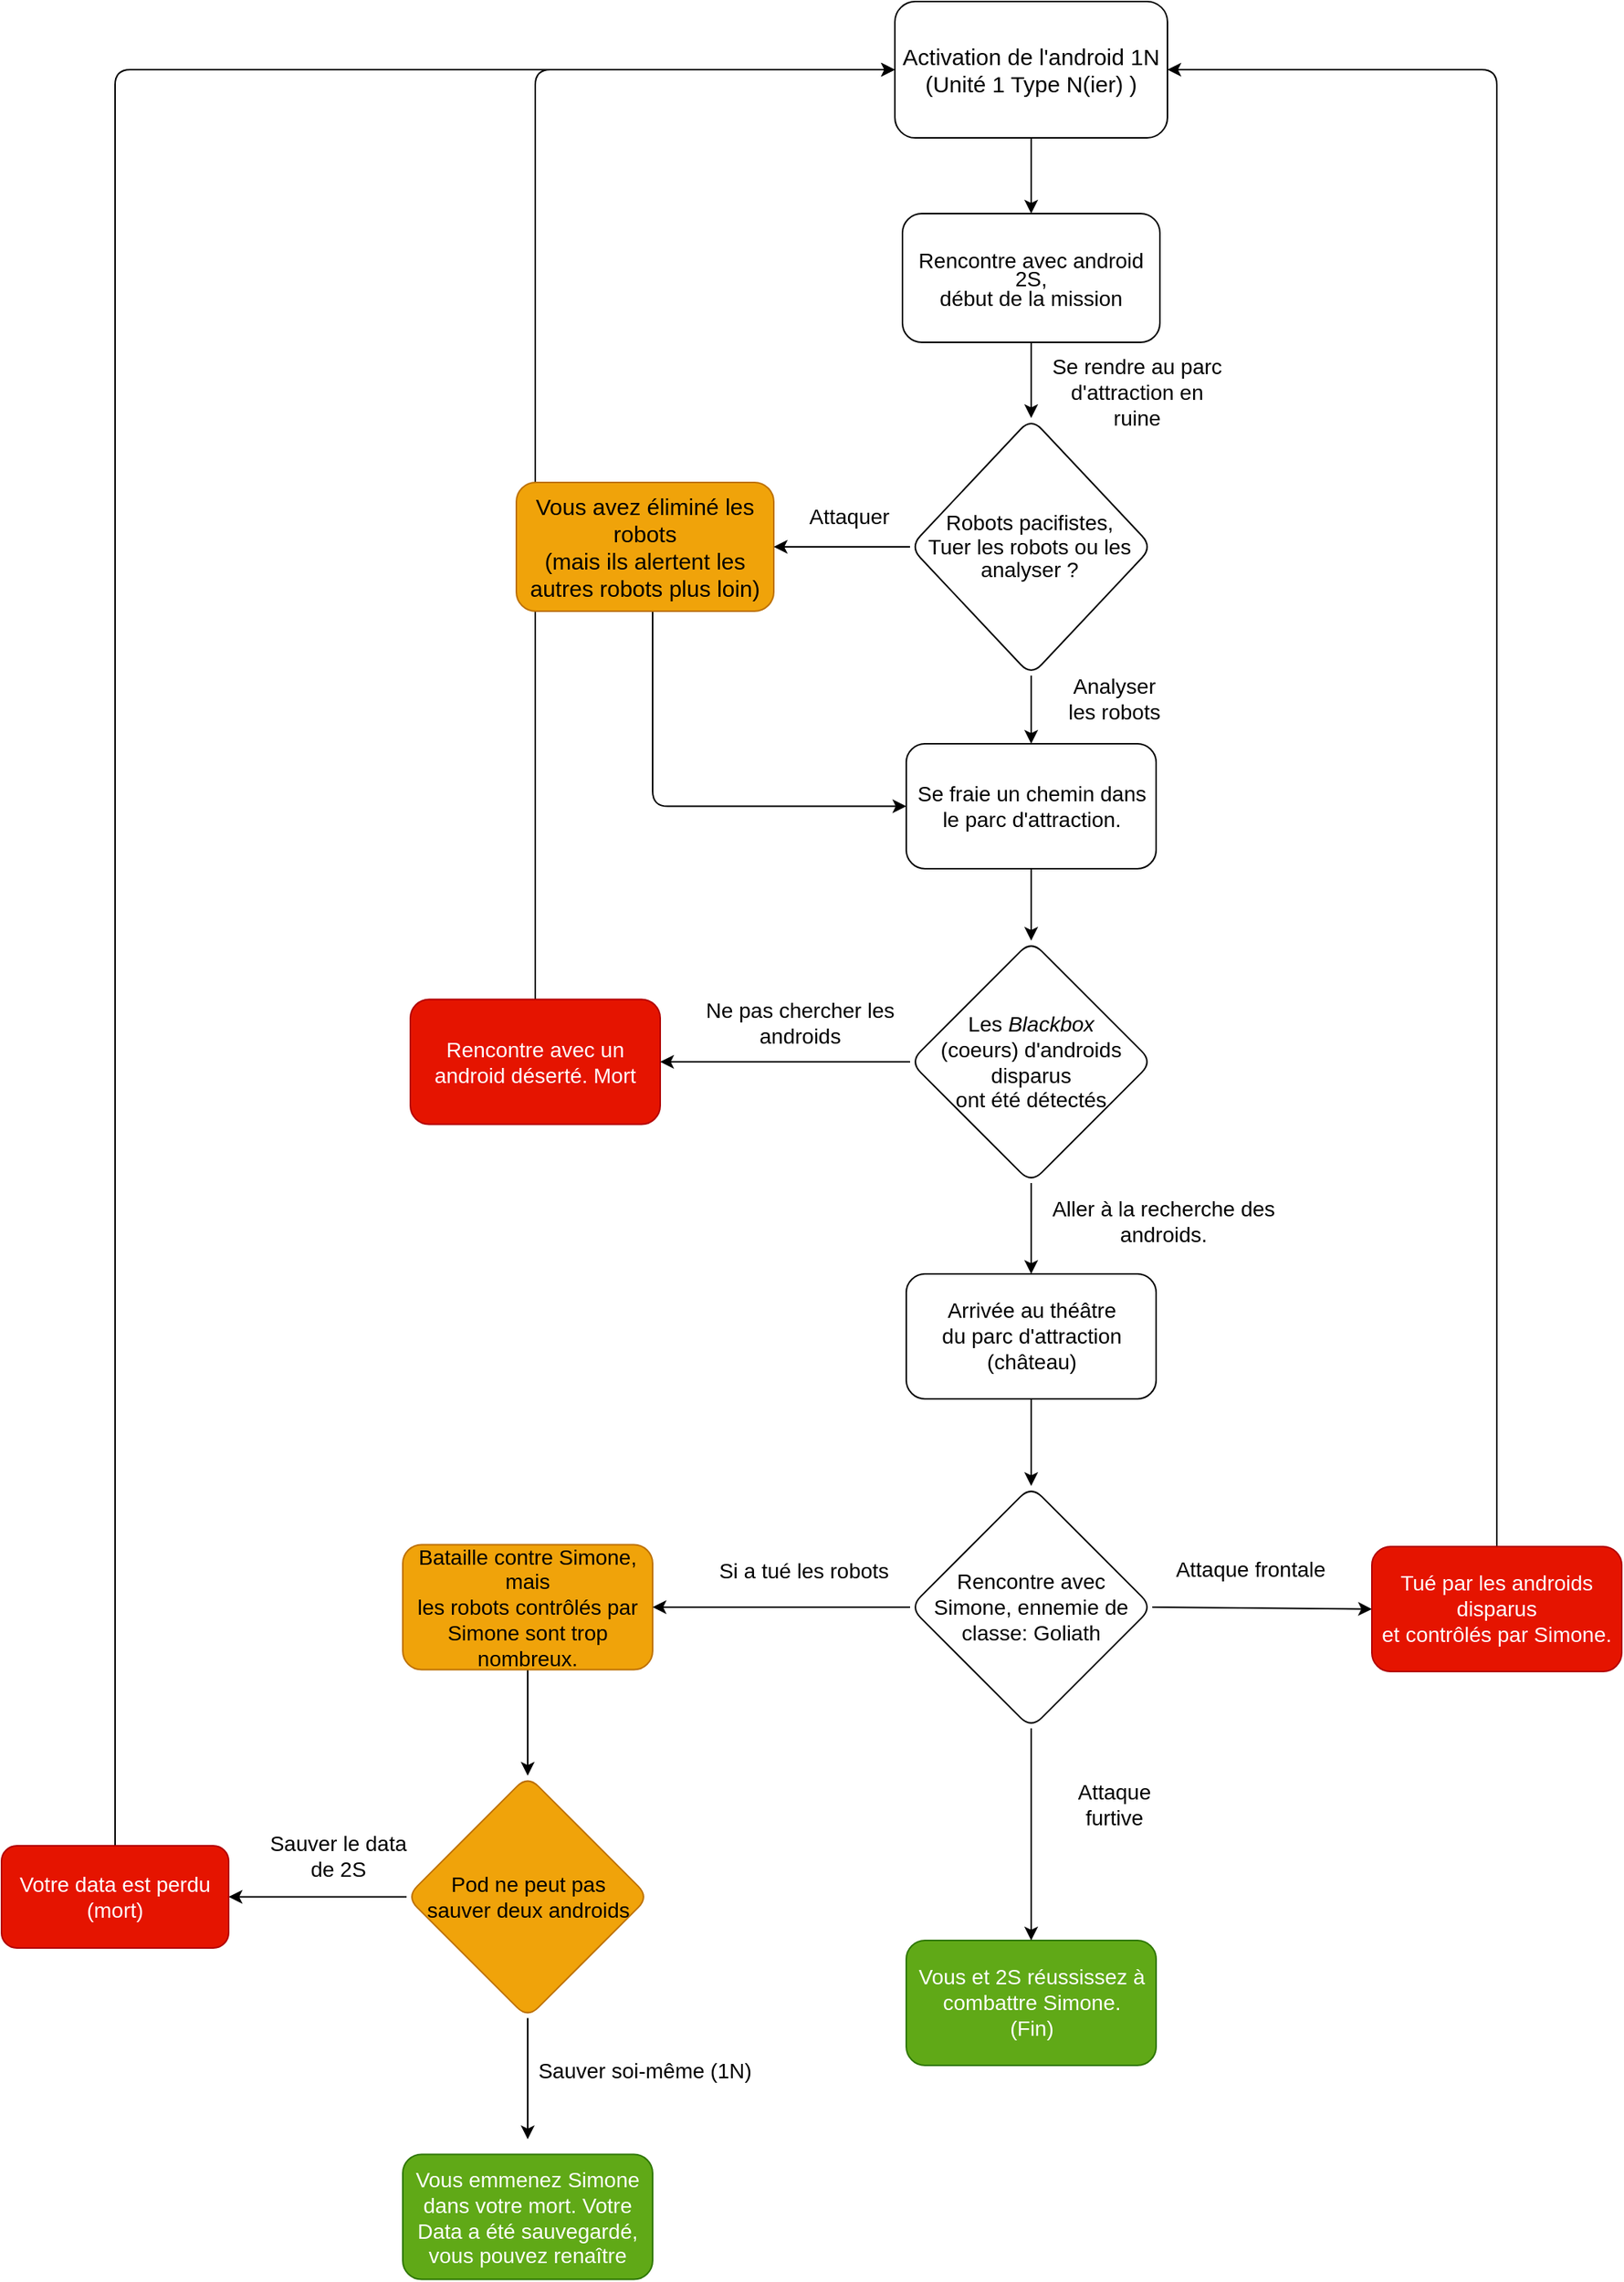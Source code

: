 <mxfile>
    <diagram id="dfetLjfx6oCr7encbwaW" name="Page-1">
        <mxGraphModel dx="1907" dy="1879" grid="1" gridSize="10" guides="1" tooltips="1" connect="1" arrows="1" fold="1" page="1" pageScale="1" pageWidth="850" pageHeight="1100" math="0" shadow="0">
            <root>
                <mxCell id="0"/>
                <mxCell id="1" parent="0"/>
                <mxCell id="63" style="edgeStyle=none;html=1;exitX=0.5;exitY=1;exitDx=0;exitDy=0;entryX=0.5;entryY=0;entryDx=0;entryDy=0;" parent="1" source="8" target="78" edge="1">
                    <mxGeometry relative="1" as="geometry">
                        <mxPoint x="510" y="-760" as="targetPoint"/>
                    </mxGeometry>
                </mxCell>
                <mxCell id="8" value="&lt;font style=&quot;font-size: 15px;&quot;&gt;Activation de l'android 1N (Unité 1 Type N(ier) )&lt;/font&gt;" style="rounded=1;whiteSpace=wrap;html=1;" parent="1" vertex="1">
                    <mxGeometry x="420" y="-870" width="180" height="90" as="geometry"/>
                </mxCell>
                <mxCell id="97" style="edgeStyle=none;html=1;exitX=0;exitY=0.5;exitDx=0;exitDy=0;" parent="1" source="16" target="17" edge="1">
                    <mxGeometry relative="1" as="geometry"/>
                </mxCell>
                <mxCell id="98" style="edgeStyle=none;html=1;exitX=0.5;exitY=1;exitDx=0;exitDy=0;entryX=0.5;entryY=0;entryDx=0;entryDy=0;" parent="1" source="16" edge="1">
                    <mxGeometry relative="1" as="geometry">
                        <mxPoint x="177.5" y="541.25" as="targetPoint"/>
                    </mxGeometry>
                </mxCell>
                <mxCell id="16" value="&lt;font style=&quot;font-size: 14px;&quot;&gt;Pod ne peut pas&lt;br&gt;sauver deux androids&lt;/font&gt;" style="rhombus;whiteSpace=wrap;html=1;rounded=1;fillColor=#f0a30a;fontColor=#000000;strokeColor=#BD7000;" parent="1" vertex="1">
                    <mxGeometry x="97.5" y="301.25" width="160" height="160" as="geometry"/>
                </mxCell>
                <mxCell id="100" style="edgeStyle=orthogonalEdgeStyle;html=1;exitX=0.5;exitY=0;exitDx=0;exitDy=0;entryX=0;entryY=0.5;entryDx=0;entryDy=0;" parent="1" source="17" target="8" edge="1">
                    <mxGeometry relative="1" as="geometry"/>
                </mxCell>
                <mxCell id="17" value="&lt;font style=&quot;font-size: 14px;&quot;&gt;Votre data est perdu (mort)&lt;/font&gt;" style="rounded=1;whiteSpace=wrap;html=1;fillColor=#e51400;fontColor=#ffffff;strokeColor=#B20000;" parent="1" vertex="1">
                    <mxGeometry x="-170" y="347.5" width="150" height="67.5" as="geometry"/>
                </mxCell>
                <mxCell id="21" value="&lt;font style=&quot;font-size: 14px;&quot;&gt;Se rendre au parc d'attraction en ruine&lt;/font&gt;" style="text;html=1;strokeColor=none;fillColor=none;align=center;verticalAlign=middle;whiteSpace=wrap;rounded=0;fontSize=11;" parent="1" vertex="1">
                    <mxGeometry x="520" y="-630" width="120" height="35" as="geometry"/>
                </mxCell>
                <mxCell id="31" value="&lt;font style=&quot;font-size: 14px;&quot;&gt;Attaquer&lt;/font&gt;" style="text;html=1;strokeColor=none;fillColor=none;align=center;verticalAlign=middle;whiteSpace=wrap;rounded=0;fontSize=11;" parent="1" vertex="1">
                    <mxGeometry x="360" y="-545" width="60" height="30" as="geometry"/>
                </mxCell>
                <mxCell id="35" value="&lt;font style=&quot;font-size: 14px;&quot;&gt;Ne pas chercher les androids&lt;/font&gt;" style="text;html=1;strokeColor=none;fillColor=none;align=center;verticalAlign=middle;whiteSpace=wrap;rounded=0;fontSize=12;" parent="1" vertex="1">
                    <mxGeometry x="280" y="-211.25" width="155" height="30" as="geometry"/>
                </mxCell>
                <mxCell id="36" value="&lt;font style=&quot;font-size: 14px;&quot;&gt;Aller à la recherche des androids.&lt;/font&gt;" style="text;html=1;strokeColor=none;fillColor=none;align=center;verticalAlign=middle;whiteSpace=wrap;rounded=0;fontSize=12;" parent="1" vertex="1">
                    <mxGeometry x="520" y="-80" width="155" height="30" as="geometry"/>
                </mxCell>
                <mxCell id="47" style="edgeStyle=orthogonalEdgeStyle;rounded=1;html=1;exitX=0.5;exitY=0;exitDx=0;exitDy=0;entryX=0;entryY=0.5;entryDx=0;entryDy=0;fontSize=12;" parent="1" source="45" target="8" edge="1">
                    <mxGeometry relative="1" as="geometry"/>
                </mxCell>
                <mxCell id="45" value="&lt;font style=&quot;font-size: 14px;&quot;&gt;Rencontre avec un android déserté. Mort&lt;/font&gt;" style="rounded=1;whiteSpace=wrap;html=1;fontSize=12;fillColor=#e51400;fontColor=#ffffff;strokeColor=#B20000;" parent="1" vertex="1">
                    <mxGeometry x="100" y="-211.25" width="165" height="82.5" as="geometry"/>
                </mxCell>
                <mxCell id="73" style="edgeStyle=orthogonalEdgeStyle;html=1;entryX=0;entryY=0.5;entryDx=0;entryDy=0;" parent="1" source="32" target="81" edge="1">
                    <mxGeometry relative="1" as="geometry">
                        <mxPoint x="430" y="-280" as="targetPoint"/>
                        <Array as="points">
                            <mxPoint x="260" y="-339"/>
                        </Array>
                    </mxGeometry>
                </mxCell>
                <mxCell id="32" value="&lt;font style=&quot;font-size: 15px;&quot;&gt;Vous avez éliminé les robots&lt;br&gt;(mais ils alertent les autres robots plus loin)&lt;/font&gt;" style="rounded=1;whiteSpace=wrap;html=1;fillColor=#f0a30a;fontColor=#000000;strokeColor=#BD7000;" parent="1" vertex="1">
                    <mxGeometry x="170" y="-552.5" width="170" height="85" as="geometry"/>
                </mxCell>
                <mxCell id="90" style="edgeStyle=orthogonalEdgeStyle;html=1;exitX=0.5;exitY=1;exitDx=0;exitDy=0;entryX=0.5;entryY=0;entryDx=0;entryDy=0;fontColor=#e01f1f;" parent="1" source="48" target="77" edge="1">
                    <mxGeometry relative="1" as="geometry"/>
                </mxCell>
                <mxCell id="48" value="&lt;font style=&quot;font-size: 14px;&quot;&gt;Arrivée au théâtre&lt;br&gt;du parc d'attraction&lt;br&gt;(château)&lt;/font&gt;" style="rounded=1;whiteSpace=wrap;html=1;fontSize=12;" parent="1" vertex="1">
                    <mxGeometry x="427.5" y="-30" width="165" height="82.5" as="geometry"/>
                </mxCell>
                <mxCell id="96" style="edgeStyle=none;html=1;exitX=0.5;exitY=1;exitDx=0;exitDy=0;entryX=0.5;entryY=0;entryDx=0;entryDy=0;" parent="1" source="53" target="16" edge="1">
                    <mxGeometry relative="1" as="geometry"/>
                </mxCell>
                <mxCell id="53" value="&lt;font style=&quot;font-size: 14px;&quot;&gt;Bataille contre Simone, mais&lt;br&gt;les robots contrôlés par Simone sont trop nombreux.&lt;/font&gt;" style="rounded=1;whiteSpace=wrap;html=1;fontSize=12;fillColor=#f0a30a;fontColor=#000000;strokeColor=#BD7000;" parent="1" vertex="1">
                    <mxGeometry x="95" y="148.75" width="165" height="82.5" as="geometry"/>
                </mxCell>
                <mxCell id="54" value="&lt;font style=&quot;font-size: 14px;&quot;&gt;Si a tué les robots&lt;/font&gt;" style="text;html=1;strokeColor=none;fillColor=none;align=center;verticalAlign=middle;whiteSpace=wrap;rounded=0;" parent="1" vertex="1">
                    <mxGeometry x="295" y="151.25" width="130" height="30" as="geometry"/>
                </mxCell>
                <mxCell id="55" value="&lt;font style=&quot;font-size: 14px;&quot;&gt;Attaque frontale&lt;/font&gt;" style="text;html=1;strokeColor=none;fillColor=none;align=center;verticalAlign=middle;whiteSpace=wrap;rounded=0;" parent="1" vertex="1">
                    <mxGeometry x="590" y="150" width="130" height="30" as="geometry"/>
                </mxCell>
                <mxCell id="57" value="&lt;font style=&quot;font-size: 14px;&quot;&gt;Sauver le data de 2S&lt;/font&gt;" style="text;html=1;strokeColor=none;fillColor=none;align=center;verticalAlign=middle;whiteSpace=wrap;rounded=0;" parent="1" vertex="1">
                    <mxGeometry y="331.25" width="105" height="46.25" as="geometry"/>
                </mxCell>
                <mxCell id="58" value="&lt;font style=&quot;font-size: 14px;&quot;&gt;Sauver soi-même (1N)&lt;/font&gt;" style="text;html=1;strokeColor=none;fillColor=none;align=center;verticalAlign=middle;whiteSpace=wrap;rounded=0;" parent="1" vertex="1">
                    <mxGeometry x="180" y="481.25" width="150" height="30" as="geometry"/>
                </mxCell>
                <mxCell id="62" value="&lt;font style=&quot;font-size: 14px;&quot;&gt;Vous et 2S réussissez à combattre Simone.&lt;br&gt;(Fin)&lt;/font&gt;" style="rounded=1;whiteSpace=wrap;html=1;fontSize=12;fillColor=#60a917;fontColor=#ffffff;strokeColor=#2D7600;" parent="1" vertex="1">
                    <mxGeometry x="427.5" y="410" width="165" height="82.5" as="geometry"/>
                </mxCell>
                <mxCell id="60" value="&lt;font style=&quot;font-size: 14px;&quot;&gt;Analyser les robots&lt;/font&gt;" style="text;html=1;strokeColor=none;fillColor=none;align=center;verticalAlign=middle;whiteSpace=wrap;rounded=0;" parent="1" vertex="1">
                    <mxGeometry x="530" y="-425" width="70" height="30" as="geometry"/>
                </mxCell>
                <mxCell id="91" style="edgeStyle=none;html=1;exitX=0.5;exitY=1;exitDx=0;exitDy=0;entryX=0.5;entryY=0;entryDx=0;entryDy=0;" parent="1" source="77" target="62" edge="1">
                    <mxGeometry relative="1" as="geometry"/>
                </mxCell>
                <mxCell id="94" style="edgeStyle=none;html=1;exitX=1;exitY=0.5;exitDx=0;exitDy=0;entryX=0;entryY=0.5;entryDx=0;entryDy=0;" parent="1" source="77" target="93" edge="1">
                    <mxGeometry relative="1" as="geometry"/>
                </mxCell>
                <mxCell id="102" style="edgeStyle=orthogonalEdgeStyle;html=1;exitX=0;exitY=0.5;exitDx=0;exitDy=0;entryX=1;entryY=0.5;entryDx=0;entryDy=0;fontSize=16;" parent="1" source="77" target="53" edge="1">
                    <mxGeometry relative="1" as="geometry"/>
                </mxCell>
                <mxCell id="77" value="&lt;font style=&quot;font-size: 14px;&quot;&gt;Rencontre avec&lt;br&gt;Simone, ennemie de&lt;br&gt;classe: Goliath&lt;/font&gt;" style="rhombus;whiteSpace=wrap;html=1;rounded=1;" parent="1" vertex="1">
                    <mxGeometry x="430" y="110" width="160" height="160" as="geometry"/>
                </mxCell>
                <mxCell id="86" style="edgeStyle=orthogonalEdgeStyle;html=1;exitX=0.5;exitY=1;exitDx=0;exitDy=0;fontColor=#e01f1f;" parent="1" source="78" target="79" edge="1">
                    <mxGeometry relative="1" as="geometry"/>
                </mxCell>
                <mxCell id="78" value="&lt;div style=&quot;line-height: 12.1px; font-size: 14px;&quot;&gt;&lt;font style=&quot;font-size: 14px;&quot;&gt;Rencontre avec android 2S,&lt;/font&gt;&lt;/div&gt;&lt;div style=&quot;line-height: 12.1px; font-size: 14px;&quot;&gt;&lt;font style=&quot;font-size: 14px;&quot;&gt;début de la mission&lt;/font&gt;&lt;/div&gt;" style="rounded=1;whiteSpace=wrap;html=1;" parent="1" vertex="1">
                    <mxGeometry x="425" y="-730" width="170" height="85" as="geometry"/>
                </mxCell>
                <mxCell id="87" style="edgeStyle=orthogonalEdgeStyle;html=1;exitX=0.5;exitY=1;exitDx=0;exitDy=0;entryX=0.5;entryY=0;entryDx=0;entryDy=0;fontColor=#e01f1f;" parent="1" source="79" target="81" edge="1">
                    <mxGeometry relative="1" as="geometry"/>
                </mxCell>
                <mxCell id="88" style="edgeStyle=orthogonalEdgeStyle;html=1;exitX=0;exitY=0.5;exitDx=0;exitDy=0;entryX=1;entryY=0.5;entryDx=0;entryDy=0;fontColor=#e01f1f;" parent="1" source="79" target="32" edge="1">
                    <mxGeometry relative="1" as="geometry"/>
                </mxCell>
                <mxCell id="79" value="&lt;div style=&quot;text-align: center; line-height: 110%; font-size: 14px;&quot;&gt;&lt;span style=&quot;&quot;&gt;Robots pacifistes,&lt;/span&gt;&lt;br style=&quot;&quot;&gt;&lt;span style=&quot;&quot;&gt;Tuer les robots ou les analyser ?&lt;/span&gt;&lt;br&gt;&lt;/div&gt;" style="rhombus;whiteSpace=wrap;html=1;align=right;rounded=1;" parent="1" vertex="1">
                    <mxGeometry x="430" y="-595" width="160" height="170" as="geometry"/>
                </mxCell>
                <mxCell id="84" style="edgeStyle=orthogonalEdgeStyle;html=1;exitX=0.5;exitY=1;exitDx=0;exitDy=0;entryX=0.5;entryY=0;entryDx=0;entryDy=0;fontColor=#e01f1f;" parent="1" source="80" target="48" edge="1">
                    <mxGeometry relative="1" as="geometry"/>
                </mxCell>
                <mxCell id="89" style="edgeStyle=orthogonalEdgeStyle;html=1;exitX=0;exitY=0.5;exitDx=0;exitDy=0;entryX=1;entryY=0.5;entryDx=0;entryDy=0;fontColor=#e01f1f;" parent="1" source="80" target="45" edge="1">
                    <mxGeometry relative="1" as="geometry"/>
                </mxCell>
                <mxCell id="80" value="&lt;font style=&quot;font-size: 14px;&quot;&gt;Les &lt;i&gt;Blackbox&lt;br&gt;&lt;/i&gt;(coeurs) d'androids disparus&lt;br&gt;ont été détectés&lt;br&gt;&lt;/font&gt;" style="rhombus;whiteSpace=wrap;html=1;rounded=1;" parent="1" vertex="1">
                    <mxGeometry x="430" y="-250" width="160" height="160" as="geometry"/>
                </mxCell>
                <mxCell id="83" style="edgeStyle=orthogonalEdgeStyle;html=1;exitX=0.5;exitY=1;exitDx=0;exitDy=0;fontColor=#e01f1f;" parent="1" source="81" target="80" edge="1">
                    <mxGeometry relative="1" as="geometry"/>
                </mxCell>
                <mxCell id="81" value="&lt;font style=&quot;font-size: 14px;&quot;&gt;Se fraie un chemin dans le parc d'attraction.&lt;/font&gt;" style="rounded=1;whiteSpace=wrap;html=1;fontSize=12;" parent="1" vertex="1">
                    <mxGeometry x="427.5" y="-380" width="165" height="82.5" as="geometry"/>
                </mxCell>
                <mxCell id="92" value="&lt;font style=&quot;font-size: 14px;&quot;&gt;Attaque furtive&lt;/font&gt;" style="text;html=1;strokeColor=none;fillColor=none;align=center;verticalAlign=middle;whiteSpace=wrap;rounded=0;" parent="1" vertex="1">
                    <mxGeometry x="520" y="305" width="90" height="30" as="geometry"/>
                </mxCell>
                <mxCell id="101" style="edgeStyle=orthogonalEdgeStyle;html=1;exitX=0.5;exitY=0;exitDx=0;exitDy=0;entryX=1;entryY=0.5;entryDx=0;entryDy=0;fontSize=16;" parent="1" source="93" target="8" edge="1">
                    <mxGeometry relative="1" as="geometry"/>
                </mxCell>
                <mxCell id="93" value="&lt;font style=&quot;font-size: 14px;&quot;&gt;Tué par les androids disparus&lt;br&gt;et contrôlés par Simone.&lt;/font&gt;" style="rounded=1;whiteSpace=wrap;html=1;fontSize=12;fillColor=#e51400;fontColor=#ffffff;strokeColor=#B20000;" parent="1" vertex="1">
                    <mxGeometry x="735" y="150" width="165" height="82.5" as="geometry"/>
                </mxCell>
                <mxCell id="99" value="&lt;font style=&quot;font-size: 14px;&quot;&gt;Vous emmenez Simone dans votre mort. Votre Data a été sauvegardé, vous pouvez renaître&lt;/font&gt;" style="rounded=1;whiteSpace=wrap;html=1;fontSize=12;fillColor=#60a917;fontColor=#ffffff;strokeColor=#2D7600;" parent="1" vertex="1">
                    <mxGeometry x="95" y="551.25" width="165" height="82.5" as="geometry"/>
                </mxCell>
            </root>
        </mxGraphModel>
    </diagram>
</mxfile>